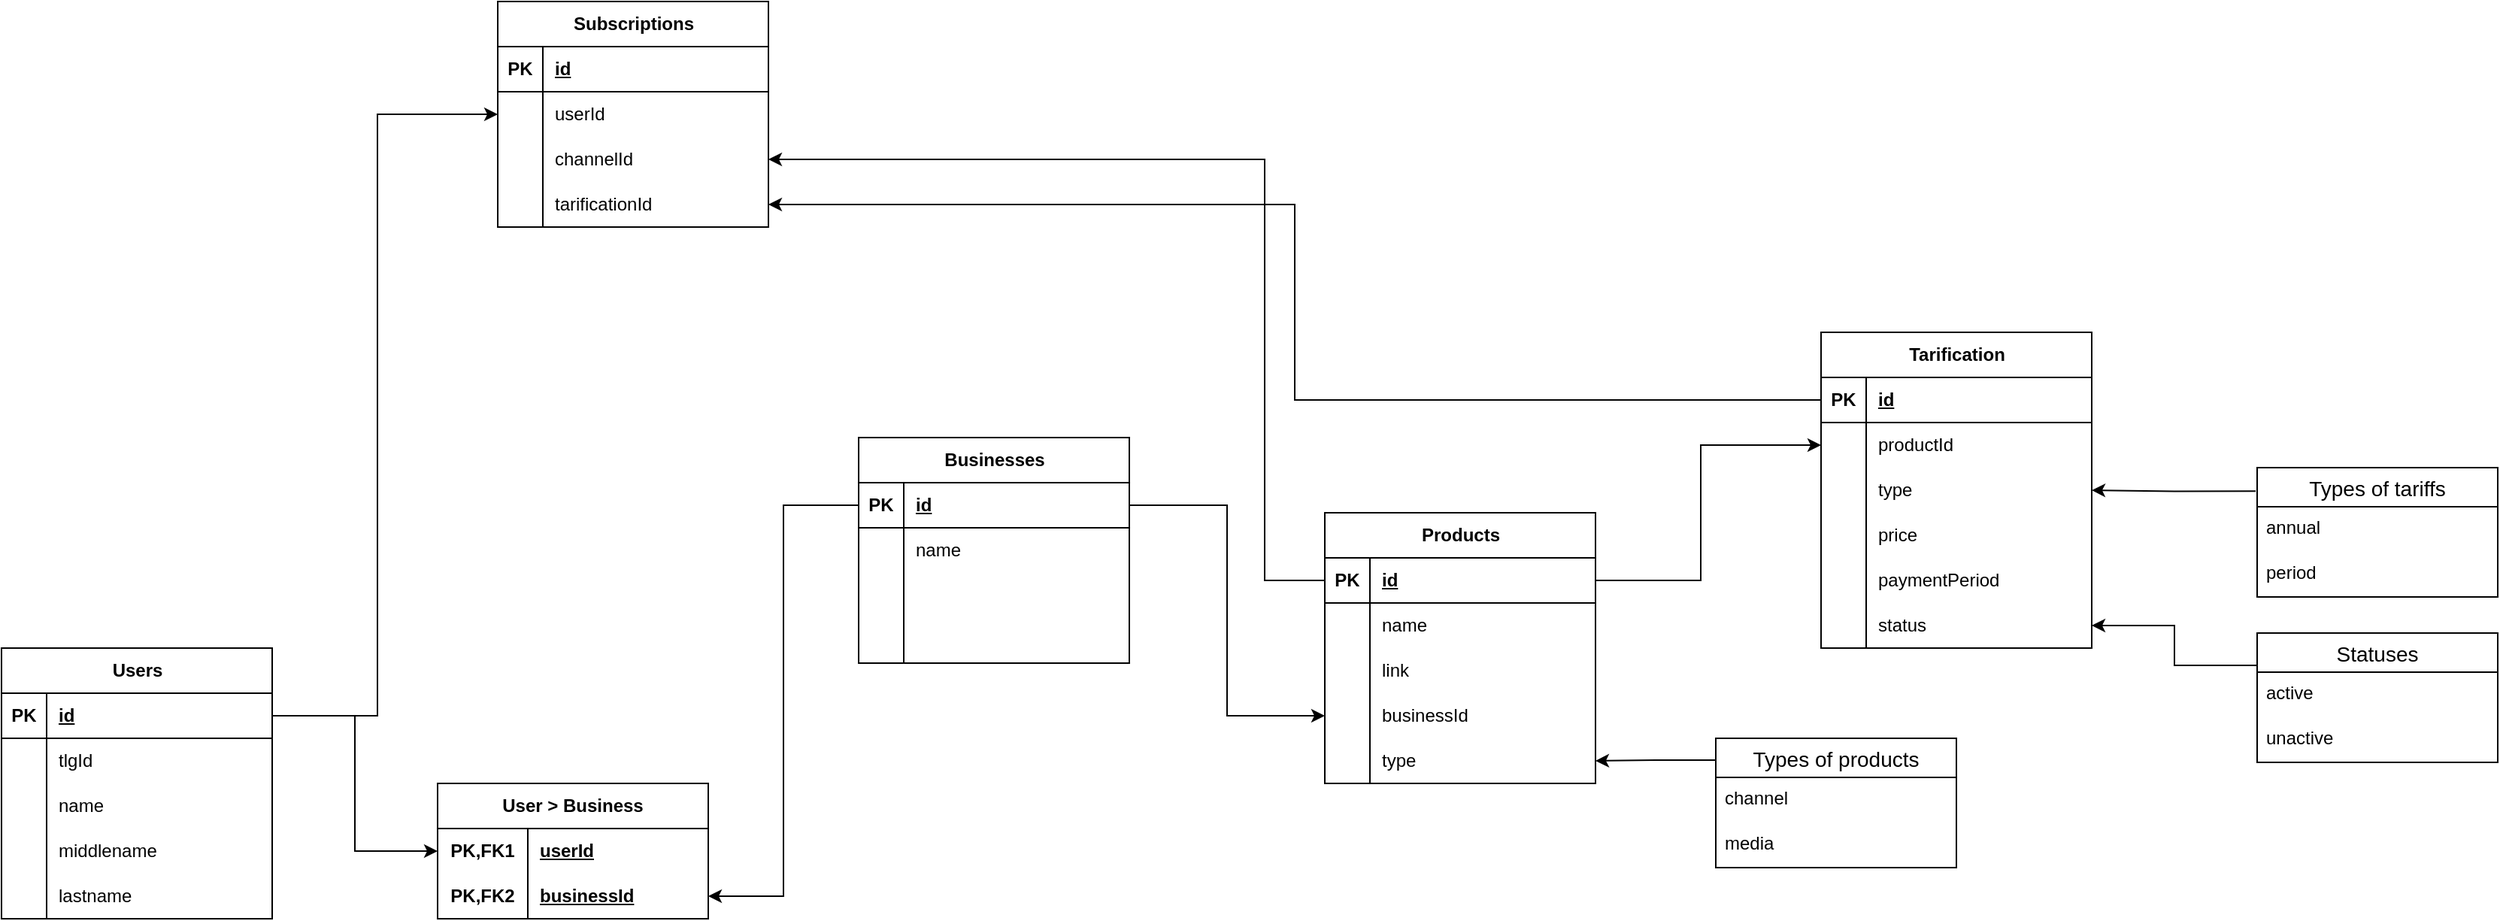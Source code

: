 <mxfile version="24.7.17" pages="2">
  <diagram name="DB" id="jNRL81tLAib55s2J6vDr">
    <mxGraphModel dx="1011" dy="1811" grid="1" gridSize="10" guides="1" tooltips="1" connect="1" arrows="1" fold="1" page="1" pageScale="1" pageWidth="850" pageHeight="1100" math="0" shadow="0">
      <root>
        <mxCell id="0" />
        <mxCell id="1" parent="0" />
        <mxCell id="KSeYa8H4GSs3VFU0SJdx-1" value="Users" style="shape=table;startSize=30;container=1;collapsible=1;childLayout=tableLayout;fixedRows=1;rowLines=0;fontStyle=1;align=center;resizeLast=1;html=1;" parent="1" vertex="1">
          <mxGeometry x="40" y="290" width="180" height="180" as="geometry" />
        </mxCell>
        <mxCell id="KSeYa8H4GSs3VFU0SJdx-2" value="" style="shape=tableRow;horizontal=0;startSize=0;swimlaneHead=0;swimlaneBody=0;fillColor=none;collapsible=0;dropTarget=0;points=[[0,0.5],[1,0.5]];portConstraint=eastwest;top=0;left=0;right=0;bottom=1;" parent="KSeYa8H4GSs3VFU0SJdx-1" vertex="1">
          <mxGeometry y="30" width="180" height="30" as="geometry" />
        </mxCell>
        <mxCell id="KSeYa8H4GSs3VFU0SJdx-3" value="PK" style="shape=partialRectangle;connectable=0;fillColor=none;top=0;left=0;bottom=0;right=0;fontStyle=1;overflow=hidden;whiteSpace=wrap;html=1;" parent="KSeYa8H4GSs3VFU0SJdx-2" vertex="1">
          <mxGeometry width="30" height="30" as="geometry">
            <mxRectangle width="30" height="30" as="alternateBounds" />
          </mxGeometry>
        </mxCell>
        <mxCell id="KSeYa8H4GSs3VFU0SJdx-4" value="id" style="shape=partialRectangle;connectable=0;fillColor=none;top=0;left=0;bottom=0;right=0;align=left;spacingLeft=6;fontStyle=5;overflow=hidden;whiteSpace=wrap;html=1;" parent="KSeYa8H4GSs3VFU0SJdx-2" vertex="1">
          <mxGeometry x="30" width="150" height="30" as="geometry">
            <mxRectangle width="150" height="30" as="alternateBounds" />
          </mxGeometry>
        </mxCell>
        <mxCell id="KSeYa8H4GSs3VFU0SJdx-14" value="" style="shape=tableRow;horizontal=0;startSize=0;swimlaneHead=0;swimlaneBody=0;fillColor=none;collapsible=0;dropTarget=0;points=[[0,0.5],[1,0.5]];portConstraint=eastwest;top=0;left=0;right=0;bottom=0;" parent="KSeYa8H4GSs3VFU0SJdx-1" vertex="1">
          <mxGeometry y="60" width="180" height="30" as="geometry" />
        </mxCell>
        <mxCell id="KSeYa8H4GSs3VFU0SJdx-15" value="" style="shape=partialRectangle;connectable=0;fillColor=none;top=0;left=0;bottom=0;right=0;editable=1;overflow=hidden;whiteSpace=wrap;html=1;" parent="KSeYa8H4GSs3VFU0SJdx-14" vertex="1">
          <mxGeometry width="30" height="30" as="geometry">
            <mxRectangle width="30" height="30" as="alternateBounds" />
          </mxGeometry>
        </mxCell>
        <mxCell id="KSeYa8H4GSs3VFU0SJdx-16" value="tlgId" style="shape=partialRectangle;connectable=0;fillColor=none;top=0;left=0;bottom=0;right=0;align=left;spacingLeft=6;overflow=hidden;whiteSpace=wrap;html=1;" parent="KSeYa8H4GSs3VFU0SJdx-14" vertex="1">
          <mxGeometry x="30" width="150" height="30" as="geometry">
            <mxRectangle width="150" height="30" as="alternateBounds" />
          </mxGeometry>
        </mxCell>
        <mxCell id="KSeYa8H4GSs3VFU0SJdx-5" value="" style="shape=tableRow;horizontal=0;startSize=0;swimlaneHead=0;swimlaneBody=0;fillColor=none;collapsible=0;dropTarget=0;points=[[0,0.5],[1,0.5]];portConstraint=eastwest;top=0;left=0;right=0;bottom=0;" parent="KSeYa8H4GSs3VFU0SJdx-1" vertex="1">
          <mxGeometry y="90" width="180" height="30" as="geometry" />
        </mxCell>
        <mxCell id="KSeYa8H4GSs3VFU0SJdx-6" value="" style="shape=partialRectangle;connectable=0;fillColor=none;top=0;left=0;bottom=0;right=0;editable=1;overflow=hidden;whiteSpace=wrap;html=1;" parent="KSeYa8H4GSs3VFU0SJdx-5" vertex="1">
          <mxGeometry width="30" height="30" as="geometry">
            <mxRectangle width="30" height="30" as="alternateBounds" />
          </mxGeometry>
        </mxCell>
        <mxCell id="KSeYa8H4GSs3VFU0SJdx-7" value="name" style="shape=partialRectangle;connectable=0;fillColor=none;top=0;left=0;bottom=0;right=0;align=left;spacingLeft=6;overflow=hidden;whiteSpace=wrap;html=1;" parent="KSeYa8H4GSs3VFU0SJdx-5" vertex="1">
          <mxGeometry x="30" width="150" height="30" as="geometry">
            <mxRectangle width="150" height="30" as="alternateBounds" />
          </mxGeometry>
        </mxCell>
        <mxCell id="KSeYa8H4GSs3VFU0SJdx-8" value="" style="shape=tableRow;horizontal=0;startSize=0;swimlaneHead=0;swimlaneBody=0;fillColor=none;collapsible=0;dropTarget=0;points=[[0,0.5],[1,0.5]];portConstraint=eastwest;top=0;left=0;right=0;bottom=0;" parent="KSeYa8H4GSs3VFU0SJdx-1" vertex="1">
          <mxGeometry y="120" width="180" height="30" as="geometry" />
        </mxCell>
        <mxCell id="KSeYa8H4GSs3VFU0SJdx-9" value="" style="shape=partialRectangle;connectable=0;fillColor=none;top=0;left=0;bottom=0;right=0;editable=1;overflow=hidden;whiteSpace=wrap;html=1;" parent="KSeYa8H4GSs3VFU0SJdx-8" vertex="1">
          <mxGeometry width="30" height="30" as="geometry">
            <mxRectangle width="30" height="30" as="alternateBounds" />
          </mxGeometry>
        </mxCell>
        <mxCell id="KSeYa8H4GSs3VFU0SJdx-10" value="middlename" style="shape=partialRectangle;connectable=0;fillColor=none;top=0;left=0;bottom=0;right=0;align=left;spacingLeft=6;overflow=hidden;whiteSpace=wrap;html=1;" parent="KSeYa8H4GSs3VFU0SJdx-8" vertex="1">
          <mxGeometry x="30" width="150" height="30" as="geometry">
            <mxRectangle width="150" height="30" as="alternateBounds" />
          </mxGeometry>
        </mxCell>
        <mxCell id="KSeYa8H4GSs3VFU0SJdx-11" value="" style="shape=tableRow;horizontal=0;startSize=0;swimlaneHead=0;swimlaneBody=0;fillColor=none;collapsible=0;dropTarget=0;points=[[0,0.5],[1,0.5]];portConstraint=eastwest;top=0;left=0;right=0;bottom=0;" parent="KSeYa8H4GSs3VFU0SJdx-1" vertex="1">
          <mxGeometry y="150" width="180" height="30" as="geometry" />
        </mxCell>
        <mxCell id="KSeYa8H4GSs3VFU0SJdx-12" value="" style="shape=partialRectangle;connectable=0;fillColor=none;top=0;left=0;bottom=0;right=0;editable=1;overflow=hidden;whiteSpace=wrap;html=1;" parent="KSeYa8H4GSs3VFU0SJdx-11" vertex="1">
          <mxGeometry width="30" height="30" as="geometry">
            <mxRectangle width="30" height="30" as="alternateBounds" />
          </mxGeometry>
        </mxCell>
        <mxCell id="KSeYa8H4GSs3VFU0SJdx-13" value="lastname" style="shape=partialRectangle;connectable=0;fillColor=none;top=0;left=0;bottom=0;right=0;align=left;spacingLeft=6;overflow=hidden;whiteSpace=wrap;html=1;" parent="KSeYa8H4GSs3VFU0SJdx-11" vertex="1">
          <mxGeometry x="30" width="150" height="30" as="geometry">
            <mxRectangle width="150" height="30" as="alternateBounds" />
          </mxGeometry>
        </mxCell>
        <mxCell id="KSeYa8H4GSs3VFU0SJdx-17" value="Businesses" style="shape=table;startSize=30;container=1;collapsible=1;childLayout=tableLayout;fixedRows=1;rowLines=0;fontStyle=1;align=center;resizeLast=1;html=1;" parent="1" vertex="1">
          <mxGeometry x="610" y="150" width="180" height="150" as="geometry" />
        </mxCell>
        <mxCell id="KSeYa8H4GSs3VFU0SJdx-18" value="" style="shape=tableRow;horizontal=0;startSize=0;swimlaneHead=0;swimlaneBody=0;fillColor=none;collapsible=0;dropTarget=0;points=[[0,0.5],[1,0.5]];portConstraint=eastwest;top=0;left=0;right=0;bottom=1;" parent="KSeYa8H4GSs3VFU0SJdx-17" vertex="1">
          <mxGeometry y="30" width="180" height="30" as="geometry" />
        </mxCell>
        <mxCell id="KSeYa8H4GSs3VFU0SJdx-19" value="PK" style="shape=partialRectangle;connectable=0;fillColor=none;top=0;left=0;bottom=0;right=0;fontStyle=1;overflow=hidden;whiteSpace=wrap;html=1;" parent="KSeYa8H4GSs3VFU0SJdx-18" vertex="1">
          <mxGeometry width="30" height="30" as="geometry">
            <mxRectangle width="30" height="30" as="alternateBounds" />
          </mxGeometry>
        </mxCell>
        <mxCell id="KSeYa8H4GSs3VFU0SJdx-20" value="id" style="shape=partialRectangle;connectable=0;fillColor=none;top=0;left=0;bottom=0;right=0;align=left;spacingLeft=6;fontStyle=5;overflow=hidden;whiteSpace=wrap;html=1;" parent="KSeYa8H4GSs3VFU0SJdx-18" vertex="1">
          <mxGeometry x="30" width="150" height="30" as="geometry">
            <mxRectangle width="150" height="30" as="alternateBounds" />
          </mxGeometry>
        </mxCell>
        <mxCell id="KSeYa8H4GSs3VFU0SJdx-21" value="" style="shape=tableRow;horizontal=0;startSize=0;swimlaneHead=0;swimlaneBody=0;fillColor=none;collapsible=0;dropTarget=0;points=[[0,0.5],[1,0.5]];portConstraint=eastwest;top=0;left=0;right=0;bottom=0;" parent="KSeYa8H4GSs3VFU0SJdx-17" vertex="1">
          <mxGeometry y="60" width="180" height="30" as="geometry" />
        </mxCell>
        <mxCell id="KSeYa8H4GSs3VFU0SJdx-22" value="" style="shape=partialRectangle;connectable=0;fillColor=none;top=0;left=0;bottom=0;right=0;editable=1;overflow=hidden;whiteSpace=wrap;html=1;" parent="KSeYa8H4GSs3VFU0SJdx-21" vertex="1">
          <mxGeometry width="30" height="30" as="geometry">
            <mxRectangle width="30" height="30" as="alternateBounds" />
          </mxGeometry>
        </mxCell>
        <mxCell id="KSeYa8H4GSs3VFU0SJdx-23" value="name" style="shape=partialRectangle;connectable=0;fillColor=none;top=0;left=0;bottom=0;right=0;align=left;spacingLeft=6;overflow=hidden;whiteSpace=wrap;html=1;" parent="KSeYa8H4GSs3VFU0SJdx-21" vertex="1">
          <mxGeometry x="30" width="150" height="30" as="geometry">
            <mxRectangle width="150" height="30" as="alternateBounds" />
          </mxGeometry>
        </mxCell>
        <mxCell id="KSeYa8H4GSs3VFU0SJdx-24" value="" style="shape=tableRow;horizontal=0;startSize=0;swimlaneHead=0;swimlaneBody=0;fillColor=none;collapsible=0;dropTarget=0;points=[[0,0.5],[1,0.5]];portConstraint=eastwest;top=0;left=0;right=0;bottom=0;" parent="KSeYa8H4GSs3VFU0SJdx-17" vertex="1">
          <mxGeometry y="90" width="180" height="30" as="geometry" />
        </mxCell>
        <mxCell id="KSeYa8H4GSs3VFU0SJdx-25" value="" style="shape=partialRectangle;connectable=0;fillColor=none;top=0;left=0;bottom=0;right=0;editable=1;overflow=hidden;whiteSpace=wrap;html=1;" parent="KSeYa8H4GSs3VFU0SJdx-24" vertex="1">
          <mxGeometry width="30" height="30" as="geometry">
            <mxRectangle width="30" height="30" as="alternateBounds" />
          </mxGeometry>
        </mxCell>
        <mxCell id="KSeYa8H4GSs3VFU0SJdx-26" value="" style="shape=partialRectangle;connectable=0;fillColor=none;top=0;left=0;bottom=0;right=0;align=left;spacingLeft=6;overflow=hidden;whiteSpace=wrap;html=1;" parent="KSeYa8H4GSs3VFU0SJdx-24" vertex="1">
          <mxGeometry x="30" width="150" height="30" as="geometry">
            <mxRectangle width="150" height="30" as="alternateBounds" />
          </mxGeometry>
        </mxCell>
        <mxCell id="KSeYa8H4GSs3VFU0SJdx-27" value="" style="shape=tableRow;horizontal=0;startSize=0;swimlaneHead=0;swimlaneBody=0;fillColor=none;collapsible=0;dropTarget=0;points=[[0,0.5],[1,0.5]];portConstraint=eastwest;top=0;left=0;right=0;bottom=0;" parent="KSeYa8H4GSs3VFU0SJdx-17" vertex="1">
          <mxGeometry y="120" width="180" height="30" as="geometry" />
        </mxCell>
        <mxCell id="KSeYa8H4GSs3VFU0SJdx-28" value="" style="shape=partialRectangle;connectable=0;fillColor=none;top=0;left=0;bottom=0;right=0;editable=1;overflow=hidden;whiteSpace=wrap;html=1;" parent="KSeYa8H4GSs3VFU0SJdx-27" vertex="1">
          <mxGeometry width="30" height="30" as="geometry">
            <mxRectangle width="30" height="30" as="alternateBounds" />
          </mxGeometry>
        </mxCell>
        <mxCell id="KSeYa8H4GSs3VFU0SJdx-29" value="" style="shape=partialRectangle;connectable=0;fillColor=none;top=0;left=0;bottom=0;right=0;align=left;spacingLeft=6;overflow=hidden;whiteSpace=wrap;html=1;" parent="KSeYa8H4GSs3VFU0SJdx-27" vertex="1">
          <mxGeometry x="30" width="150" height="30" as="geometry">
            <mxRectangle width="150" height="30" as="alternateBounds" />
          </mxGeometry>
        </mxCell>
        <mxCell id="KSeYa8H4GSs3VFU0SJdx-30" value="Products" style="shape=table;startSize=30;container=1;collapsible=1;childLayout=tableLayout;fixedRows=1;rowLines=0;fontStyle=1;align=center;resizeLast=1;html=1;" parent="1" vertex="1">
          <mxGeometry x="920" y="200" width="180" height="180" as="geometry" />
        </mxCell>
        <mxCell id="KSeYa8H4GSs3VFU0SJdx-31" value="" style="shape=tableRow;horizontal=0;startSize=0;swimlaneHead=0;swimlaneBody=0;fillColor=none;collapsible=0;dropTarget=0;points=[[0,0.5],[1,0.5]];portConstraint=eastwest;top=0;left=0;right=0;bottom=1;" parent="KSeYa8H4GSs3VFU0SJdx-30" vertex="1">
          <mxGeometry y="30" width="180" height="30" as="geometry" />
        </mxCell>
        <mxCell id="KSeYa8H4GSs3VFU0SJdx-32" value="PK" style="shape=partialRectangle;connectable=0;fillColor=none;top=0;left=0;bottom=0;right=0;fontStyle=1;overflow=hidden;whiteSpace=wrap;html=1;" parent="KSeYa8H4GSs3VFU0SJdx-31" vertex="1">
          <mxGeometry width="30" height="30" as="geometry">
            <mxRectangle width="30" height="30" as="alternateBounds" />
          </mxGeometry>
        </mxCell>
        <mxCell id="KSeYa8H4GSs3VFU0SJdx-33" value="id" style="shape=partialRectangle;connectable=0;fillColor=none;top=0;left=0;bottom=0;right=0;align=left;spacingLeft=6;fontStyle=5;overflow=hidden;whiteSpace=wrap;html=1;" parent="KSeYa8H4GSs3VFU0SJdx-31" vertex="1">
          <mxGeometry x="30" width="150" height="30" as="geometry">
            <mxRectangle width="150" height="30" as="alternateBounds" />
          </mxGeometry>
        </mxCell>
        <mxCell id="KSeYa8H4GSs3VFU0SJdx-34" value="" style="shape=tableRow;horizontal=0;startSize=0;swimlaneHead=0;swimlaneBody=0;fillColor=none;collapsible=0;dropTarget=0;points=[[0,0.5],[1,0.5]];portConstraint=eastwest;top=0;left=0;right=0;bottom=0;" parent="KSeYa8H4GSs3VFU0SJdx-30" vertex="1">
          <mxGeometry y="60" width="180" height="30" as="geometry" />
        </mxCell>
        <mxCell id="KSeYa8H4GSs3VFU0SJdx-35" value="" style="shape=partialRectangle;connectable=0;fillColor=none;top=0;left=0;bottom=0;right=0;editable=1;overflow=hidden;whiteSpace=wrap;html=1;" parent="KSeYa8H4GSs3VFU0SJdx-34" vertex="1">
          <mxGeometry width="30" height="30" as="geometry">
            <mxRectangle width="30" height="30" as="alternateBounds" />
          </mxGeometry>
        </mxCell>
        <mxCell id="KSeYa8H4GSs3VFU0SJdx-36" value="name" style="shape=partialRectangle;connectable=0;fillColor=none;top=0;left=0;bottom=0;right=0;align=left;spacingLeft=6;overflow=hidden;whiteSpace=wrap;html=1;" parent="KSeYa8H4GSs3VFU0SJdx-34" vertex="1">
          <mxGeometry x="30" width="150" height="30" as="geometry">
            <mxRectangle width="150" height="30" as="alternateBounds" />
          </mxGeometry>
        </mxCell>
        <mxCell id="KSeYa8H4GSs3VFU0SJdx-37" value="" style="shape=tableRow;horizontal=0;startSize=0;swimlaneHead=0;swimlaneBody=0;fillColor=none;collapsible=0;dropTarget=0;points=[[0,0.5],[1,0.5]];portConstraint=eastwest;top=0;left=0;right=0;bottom=0;" parent="KSeYa8H4GSs3VFU0SJdx-30" vertex="1">
          <mxGeometry y="90" width="180" height="30" as="geometry" />
        </mxCell>
        <mxCell id="KSeYa8H4GSs3VFU0SJdx-38" value="" style="shape=partialRectangle;connectable=0;fillColor=none;top=0;left=0;bottom=0;right=0;editable=1;overflow=hidden;whiteSpace=wrap;html=1;" parent="KSeYa8H4GSs3VFU0SJdx-37" vertex="1">
          <mxGeometry width="30" height="30" as="geometry">
            <mxRectangle width="30" height="30" as="alternateBounds" />
          </mxGeometry>
        </mxCell>
        <mxCell id="KSeYa8H4GSs3VFU0SJdx-39" value="link" style="shape=partialRectangle;connectable=0;fillColor=none;top=0;left=0;bottom=0;right=0;align=left;spacingLeft=6;overflow=hidden;whiteSpace=wrap;html=1;" parent="KSeYa8H4GSs3VFU0SJdx-37" vertex="1">
          <mxGeometry x="30" width="150" height="30" as="geometry">
            <mxRectangle width="150" height="30" as="alternateBounds" />
          </mxGeometry>
        </mxCell>
        <mxCell id="KSeYa8H4GSs3VFU0SJdx-40" value="" style="shape=tableRow;horizontal=0;startSize=0;swimlaneHead=0;swimlaneBody=0;fillColor=none;collapsible=0;dropTarget=0;points=[[0,0.5],[1,0.5]];portConstraint=eastwest;top=0;left=0;right=0;bottom=0;" parent="KSeYa8H4GSs3VFU0SJdx-30" vertex="1">
          <mxGeometry y="120" width="180" height="30" as="geometry" />
        </mxCell>
        <mxCell id="KSeYa8H4GSs3VFU0SJdx-41" value="" style="shape=partialRectangle;connectable=0;fillColor=none;top=0;left=0;bottom=0;right=0;editable=1;overflow=hidden;whiteSpace=wrap;html=1;" parent="KSeYa8H4GSs3VFU0SJdx-40" vertex="1">
          <mxGeometry width="30" height="30" as="geometry">
            <mxRectangle width="30" height="30" as="alternateBounds" />
          </mxGeometry>
        </mxCell>
        <mxCell id="KSeYa8H4GSs3VFU0SJdx-42" value="businessId" style="shape=partialRectangle;connectable=0;fillColor=none;top=0;left=0;bottom=0;right=0;align=left;spacingLeft=6;overflow=hidden;whiteSpace=wrap;html=1;" parent="KSeYa8H4GSs3VFU0SJdx-40" vertex="1">
          <mxGeometry x="30" width="150" height="30" as="geometry">
            <mxRectangle width="150" height="30" as="alternateBounds" />
          </mxGeometry>
        </mxCell>
        <mxCell id="RR--VS1sZvjORR1Mneo8-1" value="" style="shape=tableRow;horizontal=0;startSize=0;swimlaneHead=0;swimlaneBody=0;fillColor=none;collapsible=0;dropTarget=0;points=[[0,0.5],[1,0.5]];portConstraint=eastwest;top=0;left=0;right=0;bottom=0;" vertex="1" parent="KSeYa8H4GSs3VFU0SJdx-30">
          <mxGeometry y="150" width="180" height="30" as="geometry" />
        </mxCell>
        <mxCell id="RR--VS1sZvjORR1Mneo8-2" value="" style="shape=partialRectangle;connectable=0;fillColor=none;top=0;left=0;bottom=0;right=0;editable=1;overflow=hidden;whiteSpace=wrap;html=1;" vertex="1" parent="RR--VS1sZvjORR1Mneo8-1">
          <mxGeometry width="30" height="30" as="geometry">
            <mxRectangle width="30" height="30" as="alternateBounds" />
          </mxGeometry>
        </mxCell>
        <mxCell id="RR--VS1sZvjORR1Mneo8-3" value="type" style="shape=partialRectangle;connectable=0;fillColor=none;top=0;left=0;bottom=0;right=0;align=left;spacingLeft=6;overflow=hidden;whiteSpace=wrap;html=1;" vertex="1" parent="RR--VS1sZvjORR1Mneo8-1">
          <mxGeometry x="30" width="150" height="30" as="geometry">
            <mxRectangle width="150" height="30" as="alternateBounds" />
          </mxGeometry>
        </mxCell>
        <mxCell id="KSeYa8H4GSs3VFU0SJdx-59" value="User &amp;gt; Business" style="shape=table;startSize=30;container=1;collapsible=1;childLayout=tableLayout;fixedRows=1;rowLines=0;fontStyle=1;align=center;resizeLast=1;html=1;whiteSpace=wrap;" parent="1" vertex="1">
          <mxGeometry x="330" y="380" width="180" height="90" as="geometry" />
        </mxCell>
        <mxCell id="KSeYa8H4GSs3VFU0SJdx-60" value="" style="shape=tableRow;horizontal=0;startSize=0;swimlaneHead=0;swimlaneBody=0;fillColor=none;collapsible=0;dropTarget=0;points=[[0,0.5],[1,0.5]];portConstraint=eastwest;top=0;left=0;right=0;bottom=0;html=1;" parent="KSeYa8H4GSs3VFU0SJdx-59" vertex="1">
          <mxGeometry y="30" width="180" height="30" as="geometry" />
        </mxCell>
        <mxCell id="KSeYa8H4GSs3VFU0SJdx-61" value="PK,FK1" style="shape=partialRectangle;connectable=0;fillColor=none;top=0;left=0;bottom=0;right=0;fontStyle=1;overflow=hidden;html=1;whiteSpace=wrap;" parent="KSeYa8H4GSs3VFU0SJdx-60" vertex="1">
          <mxGeometry width="60" height="30" as="geometry">
            <mxRectangle width="60" height="30" as="alternateBounds" />
          </mxGeometry>
        </mxCell>
        <mxCell id="KSeYa8H4GSs3VFU0SJdx-62" value="userId" style="shape=partialRectangle;connectable=0;fillColor=none;top=0;left=0;bottom=0;right=0;align=left;spacingLeft=6;fontStyle=5;overflow=hidden;html=1;whiteSpace=wrap;" parent="KSeYa8H4GSs3VFU0SJdx-60" vertex="1">
          <mxGeometry x="60" width="120" height="30" as="geometry">
            <mxRectangle width="120" height="30" as="alternateBounds" />
          </mxGeometry>
        </mxCell>
        <mxCell id="KSeYa8H4GSs3VFU0SJdx-63" value="" style="shape=tableRow;horizontal=0;startSize=0;swimlaneHead=0;swimlaneBody=0;fillColor=none;collapsible=0;dropTarget=0;points=[[0,0.5],[1,0.5]];portConstraint=eastwest;top=0;left=0;right=0;bottom=1;html=1;" parent="KSeYa8H4GSs3VFU0SJdx-59" vertex="1">
          <mxGeometry y="60" width="180" height="30" as="geometry" />
        </mxCell>
        <mxCell id="KSeYa8H4GSs3VFU0SJdx-64" value="PK,FK2" style="shape=partialRectangle;connectable=0;fillColor=none;top=0;left=0;bottom=0;right=0;fontStyle=1;overflow=hidden;html=1;whiteSpace=wrap;" parent="KSeYa8H4GSs3VFU0SJdx-63" vertex="1">
          <mxGeometry width="60" height="30" as="geometry">
            <mxRectangle width="60" height="30" as="alternateBounds" />
          </mxGeometry>
        </mxCell>
        <mxCell id="KSeYa8H4GSs3VFU0SJdx-65" value="businessId" style="shape=partialRectangle;connectable=0;fillColor=none;top=0;left=0;bottom=0;right=0;align=left;spacingLeft=6;fontStyle=5;overflow=hidden;html=1;whiteSpace=wrap;" parent="KSeYa8H4GSs3VFU0SJdx-63" vertex="1">
          <mxGeometry x="60" width="120" height="30" as="geometry">
            <mxRectangle width="120" height="30" as="alternateBounds" />
          </mxGeometry>
        </mxCell>
        <mxCell id="KSeYa8H4GSs3VFU0SJdx-72" style="edgeStyle=orthogonalEdgeStyle;rounded=0;orthogonalLoop=1;jettySize=auto;html=1;entryX=0;entryY=0.5;entryDx=0;entryDy=0;" parent="1" source="KSeYa8H4GSs3VFU0SJdx-2" target="KSeYa8H4GSs3VFU0SJdx-60" edge="1">
          <mxGeometry relative="1" as="geometry" />
        </mxCell>
        <mxCell id="KSeYa8H4GSs3VFU0SJdx-73" style="edgeStyle=orthogonalEdgeStyle;rounded=0;orthogonalLoop=1;jettySize=auto;html=1;entryX=1;entryY=0.5;entryDx=0;entryDy=0;" parent="1" source="KSeYa8H4GSs3VFU0SJdx-18" target="KSeYa8H4GSs3VFU0SJdx-63" edge="1">
          <mxGeometry relative="1" as="geometry" />
        </mxCell>
        <mxCell id="KSeYa8H4GSs3VFU0SJdx-74" style="edgeStyle=orthogonalEdgeStyle;rounded=0;orthogonalLoop=1;jettySize=auto;html=1;entryX=0;entryY=0.5;entryDx=0;entryDy=0;" parent="1" source="KSeYa8H4GSs3VFU0SJdx-18" target="KSeYa8H4GSs3VFU0SJdx-40" edge="1">
          <mxGeometry relative="1" as="geometry" />
        </mxCell>
        <mxCell id="KSeYa8H4GSs3VFU0SJdx-75" value="Subscriptions" style="shape=table;startSize=30;container=1;collapsible=1;childLayout=tableLayout;fixedRows=1;rowLines=0;fontStyle=1;align=center;resizeLast=1;html=1;" parent="1" vertex="1">
          <mxGeometry x="370" y="-140" width="180" height="150" as="geometry" />
        </mxCell>
        <mxCell id="KSeYa8H4GSs3VFU0SJdx-76" value="" style="shape=tableRow;horizontal=0;startSize=0;swimlaneHead=0;swimlaneBody=0;fillColor=none;collapsible=0;dropTarget=0;points=[[0,0.5],[1,0.5]];portConstraint=eastwest;top=0;left=0;right=0;bottom=1;" parent="KSeYa8H4GSs3VFU0SJdx-75" vertex="1">
          <mxGeometry y="30" width="180" height="30" as="geometry" />
        </mxCell>
        <mxCell id="KSeYa8H4GSs3VFU0SJdx-77" value="PK" style="shape=partialRectangle;connectable=0;fillColor=none;top=0;left=0;bottom=0;right=0;fontStyle=1;overflow=hidden;whiteSpace=wrap;html=1;" parent="KSeYa8H4GSs3VFU0SJdx-76" vertex="1">
          <mxGeometry width="30" height="30" as="geometry">
            <mxRectangle width="30" height="30" as="alternateBounds" />
          </mxGeometry>
        </mxCell>
        <mxCell id="KSeYa8H4GSs3VFU0SJdx-78" value="id" style="shape=partialRectangle;connectable=0;fillColor=none;top=0;left=0;bottom=0;right=0;align=left;spacingLeft=6;fontStyle=5;overflow=hidden;whiteSpace=wrap;html=1;" parent="KSeYa8H4GSs3VFU0SJdx-76" vertex="1">
          <mxGeometry x="30" width="150" height="30" as="geometry">
            <mxRectangle width="150" height="30" as="alternateBounds" />
          </mxGeometry>
        </mxCell>
        <mxCell id="KSeYa8H4GSs3VFU0SJdx-79" value="" style="shape=tableRow;horizontal=0;startSize=0;swimlaneHead=0;swimlaneBody=0;fillColor=none;collapsible=0;dropTarget=0;points=[[0,0.5],[1,0.5]];portConstraint=eastwest;top=0;left=0;right=0;bottom=0;" parent="KSeYa8H4GSs3VFU0SJdx-75" vertex="1">
          <mxGeometry y="60" width="180" height="30" as="geometry" />
        </mxCell>
        <mxCell id="KSeYa8H4GSs3VFU0SJdx-80" value="" style="shape=partialRectangle;connectable=0;fillColor=none;top=0;left=0;bottom=0;right=0;editable=1;overflow=hidden;whiteSpace=wrap;html=1;" parent="KSeYa8H4GSs3VFU0SJdx-79" vertex="1">
          <mxGeometry width="30" height="30" as="geometry">
            <mxRectangle width="30" height="30" as="alternateBounds" />
          </mxGeometry>
        </mxCell>
        <mxCell id="KSeYa8H4GSs3VFU0SJdx-81" value="userId" style="shape=partialRectangle;connectable=0;fillColor=none;top=0;left=0;bottom=0;right=0;align=left;spacingLeft=6;overflow=hidden;whiteSpace=wrap;html=1;" parent="KSeYa8H4GSs3VFU0SJdx-79" vertex="1">
          <mxGeometry x="30" width="150" height="30" as="geometry">
            <mxRectangle width="150" height="30" as="alternateBounds" />
          </mxGeometry>
        </mxCell>
        <mxCell id="KSeYa8H4GSs3VFU0SJdx-82" value="" style="shape=tableRow;horizontal=0;startSize=0;swimlaneHead=0;swimlaneBody=0;fillColor=none;collapsible=0;dropTarget=0;points=[[0,0.5],[1,0.5]];portConstraint=eastwest;top=0;left=0;right=0;bottom=0;" parent="KSeYa8H4GSs3VFU0SJdx-75" vertex="1">
          <mxGeometry y="90" width="180" height="30" as="geometry" />
        </mxCell>
        <mxCell id="KSeYa8H4GSs3VFU0SJdx-83" value="" style="shape=partialRectangle;connectable=0;fillColor=none;top=0;left=0;bottom=0;right=0;editable=1;overflow=hidden;whiteSpace=wrap;html=1;" parent="KSeYa8H4GSs3VFU0SJdx-82" vertex="1">
          <mxGeometry width="30" height="30" as="geometry">
            <mxRectangle width="30" height="30" as="alternateBounds" />
          </mxGeometry>
        </mxCell>
        <mxCell id="KSeYa8H4GSs3VFU0SJdx-84" value="channelId" style="shape=partialRectangle;connectable=0;fillColor=none;top=0;left=0;bottom=0;right=0;align=left;spacingLeft=6;overflow=hidden;whiteSpace=wrap;html=1;" parent="KSeYa8H4GSs3VFU0SJdx-82" vertex="1">
          <mxGeometry x="30" width="150" height="30" as="geometry">
            <mxRectangle width="150" height="30" as="alternateBounds" />
          </mxGeometry>
        </mxCell>
        <mxCell id="KSeYa8H4GSs3VFU0SJdx-108" value="" style="shape=tableRow;horizontal=0;startSize=0;swimlaneHead=0;swimlaneBody=0;fillColor=none;collapsible=0;dropTarget=0;points=[[0,0.5],[1,0.5]];portConstraint=eastwest;top=0;left=0;right=0;bottom=0;" parent="KSeYa8H4GSs3VFU0SJdx-75" vertex="1">
          <mxGeometry y="120" width="180" height="30" as="geometry" />
        </mxCell>
        <mxCell id="KSeYa8H4GSs3VFU0SJdx-109" value="" style="shape=partialRectangle;connectable=0;fillColor=none;top=0;left=0;bottom=0;right=0;editable=1;overflow=hidden;whiteSpace=wrap;html=1;" parent="KSeYa8H4GSs3VFU0SJdx-108" vertex="1">
          <mxGeometry width="30" height="30" as="geometry">
            <mxRectangle width="30" height="30" as="alternateBounds" />
          </mxGeometry>
        </mxCell>
        <mxCell id="KSeYa8H4GSs3VFU0SJdx-110" value="tarificationId" style="shape=partialRectangle;connectable=0;fillColor=none;top=0;left=0;bottom=0;right=0;align=left;spacingLeft=6;overflow=hidden;whiteSpace=wrap;html=1;" parent="KSeYa8H4GSs3VFU0SJdx-108" vertex="1">
          <mxGeometry x="30" width="150" height="30" as="geometry">
            <mxRectangle width="150" height="30" as="alternateBounds" />
          </mxGeometry>
        </mxCell>
        <mxCell id="KSeYa8H4GSs3VFU0SJdx-88" style="edgeStyle=orthogonalEdgeStyle;rounded=0;orthogonalLoop=1;jettySize=auto;html=1;entryX=0;entryY=0.5;entryDx=0;entryDy=0;" parent="1" source="KSeYa8H4GSs3VFU0SJdx-2" target="KSeYa8H4GSs3VFU0SJdx-79" edge="1">
          <mxGeometry relative="1" as="geometry">
            <Array as="points">
              <mxPoint x="290" y="335" />
              <mxPoint x="290" y="-65" />
            </Array>
          </mxGeometry>
        </mxCell>
        <mxCell id="KSeYa8H4GSs3VFU0SJdx-89" style="edgeStyle=orthogonalEdgeStyle;rounded=0;orthogonalLoop=1;jettySize=auto;html=1;entryX=1;entryY=0.5;entryDx=0;entryDy=0;" parent="1" source="KSeYa8H4GSs3VFU0SJdx-31" target="KSeYa8H4GSs3VFU0SJdx-82" edge="1">
          <mxGeometry relative="1" as="geometry">
            <Array as="points">
              <mxPoint x="880" y="245" />
              <mxPoint x="880" y="-35" />
            </Array>
          </mxGeometry>
        </mxCell>
        <mxCell id="KSeYa8H4GSs3VFU0SJdx-90" value="Tarification" style="shape=table;startSize=30;container=1;collapsible=1;childLayout=tableLayout;fixedRows=1;rowLines=0;fontStyle=1;align=center;resizeLast=1;html=1;" parent="1" vertex="1">
          <mxGeometry x="1250" y="80" width="180" height="210" as="geometry" />
        </mxCell>
        <mxCell id="KSeYa8H4GSs3VFU0SJdx-91" value="" style="shape=tableRow;horizontal=0;startSize=0;swimlaneHead=0;swimlaneBody=0;fillColor=none;collapsible=0;dropTarget=0;points=[[0,0.5],[1,0.5]];portConstraint=eastwest;top=0;left=0;right=0;bottom=1;" parent="KSeYa8H4GSs3VFU0SJdx-90" vertex="1">
          <mxGeometry y="30" width="180" height="30" as="geometry" />
        </mxCell>
        <mxCell id="KSeYa8H4GSs3VFU0SJdx-92" value="PK" style="shape=partialRectangle;connectable=0;fillColor=none;top=0;left=0;bottom=0;right=0;fontStyle=1;overflow=hidden;whiteSpace=wrap;html=1;" parent="KSeYa8H4GSs3VFU0SJdx-91" vertex="1">
          <mxGeometry width="30" height="30" as="geometry">
            <mxRectangle width="30" height="30" as="alternateBounds" />
          </mxGeometry>
        </mxCell>
        <mxCell id="KSeYa8H4GSs3VFU0SJdx-93" value="id" style="shape=partialRectangle;connectable=0;fillColor=none;top=0;left=0;bottom=0;right=0;align=left;spacingLeft=6;fontStyle=5;overflow=hidden;whiteSpace=wrap;html=1;" parent="KSeYa8H4GSs3VFU0SJdx-91" vertex="1">
          <mxGeometry x="30" width="150" height="30" as="geometry">
            <mxRectangle width="150" height="30" as="alternateBounds" />
          </mxGeometry>
        </mxCell>
        <mxCell id="KSeYa8H4GSs3VFU0SJdx-94" value="" style="shape=tableRow;horizontal=0;startSize=0;swimlaneHead=0;swimlaneBody=0;fillColor=none;collapsible=0;dropTarget=0;points=[[0,0.5],[1,0.5]];portConstraint=eastwest;top=0;left=0;right=0;bottom=0;" parent="KSeYa8H4GSs3VFU0SJdx-90" vertex="1">
          <mxGeometry y="60" width="180" height="30" as="geometry" />
        </mxCell>
        <mxCell id="KSeYa8H4GSs3VFU0SJdx-95" value="" style="shape=partialRectangle;connectable=0;fillColor=none;top=0;left=0;bottom=0;right=0;editable=1;overflow=hidden;whiteSpace=wrap;html=1;" parent="KSeYa8H4GSs3VFU0SJdx-94" vertex="1">
          <mxGeometry width="30" height="30" as="geometry">
            <mxRectangle width="30" height="30" as="alternateBounds" />
          </mxGeometry>
        </mxCell>
        <mxCell id="KSeYa8H4GSs3VFU0SJdx-96" value="productId" style="shape=partialRectangle;connectable=0;fillColor=none;top=0;left=0;bottom=0;right=0;align=left;spacingLeft=6;overflow=hidden;whiteSpace=wrap;html=1;" parent="KSeYa8H4GSs3VFU0SJdx-94" vertex="1">
          <mxGeometry x="30" width="150" height="30" as="geometry">
            <mxRectangle width="150" height="30" as="alternateBounds" />
          </mxGeometry>
        </mxCell>
        <mxCell id="KSeYa8H4GSs3VFU0SJdx-97" value="" style="shape=tableRow;horizontal=0;startSize=0;swimlaneHead=0;swimlaneBody=0;fillColor=none;collapsible=0;dropTarget=0;points=[[0,0.5],[1,0.5]];portConstraint=eastwest;top=0;left=0;right=0;bottom=0;" parent="KSeYa8H4GSs3VFU0SJdx-90" vertex="1">
          <mxGeometry y="90" width="180" height="30" as="geometry" />
        </mxCell>
        <mxCell id="KSeYa8H4GSs3VFU0SJdx-98" value="" style="shape=partialRectangle;connectable=0;fillColor=none;top=0;left=0;bottom=0;right=0;editable=1;overflow=hidden;whiteSpace=wrap;html=1;" parent="KSeYa8H4GSs3VFU0SJdx-97" vertex="1">
          <mxGeometry width="30" height="30" as="geometry">
            <mxRectangle width="30" height="30" as="alternateBounds" />
          </mxGeometry>
        </mxCell>
        <mxCell id="KSeYa8H4GSs3VFU0SJdx-99" value="type" style="shape=partialRectangle;connectable=0;fillColor=none;top=0;left=0;bottom=0;right=0;align=left;spacingLeft=6;overflow=hidden;whiteSpace=wrap;html=1;" parent="KSeYa8H4GSs3VFU0SJdx-97" vertex="1">
          <mxGeometry x="30" width="150" height="30" as="geometry">
            <mxRectangle width="150" height="30" as="alternateBounds" />
          </mxGeometry>
        </mxCell>
        <mxCell id="KSeYa8H4GSs3VFU0SJdx-100" value="" style="shape=tableRow;horizontal=0;startSize=0;swimlaneHead=0;swimlaneBody=0;fillColor=none;collapsible=0;dropTarget=0;points=[[0,0.5],[1,0.5]];portConstraint=eastwest;top=0;left=0;right=0;bottom=0;" parent="KSeYa8H4GSs3VFU0SJdx-90" vertex="1">
          <mxGeometry y="120" width="180" height="30" as="geometry" />
        </mxCell>
        <mxCell id="KSeYa8H4GSs3VFU0SJdx-101" value="" style="shape=partialRectangle;connectable=0;fillColor=none;top=0;left=0;bottom=0;right=0;editable=1;overflow=hidden;whiteSpace=wrap;html=1;" parent="KSeYa8H4GSs3VFU0SJdx-100" vertex="1">
          <mxGeometry width="30" height="30" as="geometry">
            <mxRectangle width="30" height="30" as="alternateBounds" />
          </mxGeometry>
        </mxCell>
        <mxCell id="KSeYa8H4GSs3VFU0SJdx-102" value="price" style="shape=partialRectangle;connectable=0;fillColor=none;top=0;left=0;bottom=0;right=0;align=left;spacingLeft=6;overflow=hidden;whiteSpace=wrap;html=1;" parent="KSeYa8H4GSs3VFU0SJdx-100" vertex="1">
          <mxGeometry x="30" width="150" height="30" as="geometry">
            <mxRectangle width="150" height="30" as="alternateBounds" />
          </mxGeometry>
        </mxCell>
        <mxCell id="RR--VS1sZvjORR1Mneo8-12" value="" style="shape=tableRow;horizontal=0;startSize=0;swimlaneHead=0;swimlaneBody=0;fillColor=none;collapsible=0;dropTarget=0;points=[[0,0.5],[1,0.5]];portConstraint=eastwest;top=0;left=0;right=0;bottom=0;" vertex="1" parent="KSeYa8H4GSs3VFU0SJdx-90">
          <mxGeometry y="150" width="180" height="30" as="geometry" />
        </mxCell>
        <mxCell id="RR--VS1sZvjORR1Mneo8-13" value="" style="shape=partialRectangle;connectable=0;fillColor=none;top=0;left=0;bottom=0;right=0;editable=1;overflow=hidden;whiteSpace=wrap;html=1;" vertex="1" parent="RR--VS1sZvjORR1Mneo8-12">
          <mxGeometry width="30" height="30" as="geometry">
            <mxRectangle width="30" height="30" as="alternateBounds" />
          </mxGeometry>
        </mxCell>
        <mxCell id="RR--VS1sZvjORR1Mneo8-14" value="paymentPeriod" style="shape=partialRectangle;connectable=0;fillColor=none;top=0;left=0;bottom=0;right=0;align=left;spacingLeft=6;overflow=hidden;whiteSpace=wrap;html=1;" vertex="1" parent="RR--VS1sZvjORR1Mneo8-12">
          <mxGeometry x="30" width="150" height="30" as="geometry">
            <mxRectangle width="150" height="30" as="alternateBounds" />
          </mxGeometry>
        </mxCell>
        <mxCell id="RR--VS1sZvjORR1Mneo8-16" value="" style="shape=tableRow;horizontal=0;startSize=0;swimlaneHead=0;swimlaneBody=0;fillColor=none;collapsible=0;dropTarget=0;points=[[0,0.5],[1,0.5]];portConstraint=eastwest;top=0;left=0;right=0;bottom=0;" vertex="1" parent="KSeYa8H4GSs3VFU0SJdx-90">
          <mxGeometry y="180" width="180" height="30" as="geometry" />
        </mxCell>
        <mxCell id="RR--VS1sZvjORR1Mneo8-17" value="" style="shape=partialRectangle;connectable=0;fillColor=none;top=0;left=0;bottom=0;right=0;editable=1;overflow=hidden;whiteSpace=wrap;html=1;" vertex="1" parent="RR--VS1sZvjORR1Mneo8-16">
          <mxGeometry width="30" height="30" as="geometry">
            <mxRectangle width="30" height="30" as="alternateBounds" />
          </mxGeometry>
        </mxCell>
        <mxCell id="RR--VS1sZvjORR1Mneo8-18" value="status" style="shape=partialRectangle;connectable=0;fillColor=none;top=0;left=0;bottom=0;right=0;align=left;spacingLeft=6;overflow=hidden;whiteSpace=wrap;html=1;" vertex="1" parent="RR--VS1sZvjORR1Mneo8-16">
          <mxGeometry x="30" width="150" height="30" as="geometry">
            <mxRectangle width="150" height="30" as="alternateBounds" />
          </mxGeometry>
        </mxCell>
        <mxCell id="KSeYa8H4GSs3VFU0SJdx-103" style="edgeStyle=orthogonalEdgeStyle;rounded=0;orthogonalLoop=1;jettySize=auto;html=1;entryX=0;entryY=0.5;entryDx=0;entryDy=0;" parent="1" source="KSeYa8H4GSs3VFU0SJdx-31" target="KSeYa8H4GSs3VFU0SJdx-94" edge="1">
          <mxGeometry relative="1" as="geometry">
            <Array as="points">
              <mxPoint x="1170" y="245" />
              <mxPoint x="1170" y="155" />
            </Array>
          </mxGeometry>
        </mxCell>
        <mxCell id="KSeYa8H4GSs3VFU0SJdx-146" style="edgeStyle=orthogonalEdgeStyle;rounded=0;orthogonalLoop=1;jettySize=auto;html=1;entryX=1;entryY=0.5;entryDx=0;entryDy=0;" parent="1" source="KSeYa8H4GSs3VFU0SJdx-91" target="KSeYa8H4GSs3VFU0SJdx-108" edge="1">
          <mxGeometry relative="1" as="geometry">
            <mxPoint x="1110" y="-105" as="targetPoint" />
          </mxGeometry>
        </mxCell>
        <mxCell id="RR--VS1sZvjORR1Mneo8-8" style="edgeStyle=orthogonalEdgeStyle;rounded=0;orthogonalLoop=1;jettySize=auto;html=1;exitX=0;exitY=0.169;exitDx=0;exitDy=0;exitPerimeter=0;" edge="1" parent="1" source="RR--VS1sZvjORR1Mneo8-4" target="RR--VS1sZvjORR1Mneo8-1">
          <mxGeometry relative="1" as="geometry" />
        </mxCell>
        <mxCell id="RR--VS1sZvjORR1Mneo8-4" value="Types of products" style="swimlane;fontStyle=0;childLayout=stackLayout;horizontal=1;startSize=26;horizontalStack=0;resizeParent=1;resizeParentMax=0;resizeLast=0;collapsible=1;marginBottom=0;align=center;fontSize=14;" vertex="1" parent="1">
          <mxGeometry x="1180" y="350" width="160" height="86" as="geometry" />
        </mxCell>
        <mxCell id="RR--VS1sZvjORR1Mneo8-5" value="channel" style="text;strokeColor=none;fillColor=none;spacingLeft=4;spacingRight=4;overflow=hidden;rotatable=0;points=[[0,0.5],[1,0.5]];portConstraint=eastwest;fontSize=12;whiteSpace=wrap;html=1;" vertex="1" parent="RR--VS1sZvjORR1Mneo8-4">
          <mxGeometry y="26" width="160" height="30" as="geometry" />
        </mxCell>
        <mxCell id="RR--VS1sZvjORR1Mneo8-6" value="media" style="text;strokeColor=none;fillColor=none;spacingLeft=4;spacingRight=4;overflow=hidden;rotatable=0;points=[[0,0.5],[1,0.5]];portConstraint=eastwest;fontSize=12;whiteSpace=wrap;html=1;" vertex="1" parent="RR--VS1sZvjORR1Mneo8-4">
          <mxGeometry y="56" width="160" height="30" as="geometry" />
        </mxCell>
        <mxCell id="RR--VS1sZvjORR1Mneo8-15" style="edgeStyle=orthogonalEdgeStyle;rounded=0;orthogonalLoop=1;jettySize=auto;html=1;exitX=-0.006;exitY=0.182;exitDx=0;exitDy=0;entryX=1;entryY=0.5;entryDx=0;entryDy=0;exitPerimeter=0;" edge="1" parent="1" source="RR--VS1sZvjORR1Mneo8-9" target="KSeYa8H4GSs3VFU0SJdx-97">
          <mxGeometry relative="1" as="geometry" />
        </mxCell>
        <mxCell id="RR--VS1sZvjORR1Mneo8-9" value="Types of tariffs" style="swimlane;fontStyle=0;childLayout=stackLayout;horizontal=1;startSize=26;horizontalStack=0;resizeParent=1;resizeParentMax=0;resizeLast=0;collapsible=1;marginBottom=0;align=center;fontSize=14;" vertex="1" parent="1">
          <mxGeometry x="1540" y="170" width="160" height="86" as="geometry" />
        </mxCell>
        <mxCell id="RR--VS1sZvjORR1Mneo8-10" value="annual" style="text;strokeColor=none;fillColor=none;spacingLeft=4;spacingRight=4;overflow=hidden;rotatable=0;points=[[0,0.5],[1,0.5]];portConstraint=eastwest;fontSize=12;whiteSpace=wrap;html=1;" vertex="1" parent="RR--VS1sZvjORR1Mneo8-9">
          <mxGeometry y="26" width="160" height="30" as="geometry" />
        </mxCell>
        <mxCell id="RR--VS1sZvjORR1Mneo8-11" value="period" style="text;strokeColor=none;fillColor=none;spacingLeft=4;spacingRight=4;overflow=hidden;rotatable=0;points=[[0,0.5],[1,0.5]];portConstraint=eastwest;fontSize=12;whiteSpace=wrap;html=1;" vertex="1" parent="RR--VS1sZvjORR1Mneo8-9">
          <mxGeometry y="56" width="160" height="30" as="geometry" />
        </mxCell>
        <mxCell id="RR--VS1sZvjORR1Mneo8-22" style="edgeStyle=orthogonalEdgeStyle;rounded=0;orthogonalLoop=1;jettySize=auto;html=1;exitX=0;exitY=0.25;exitDx=0;exitDy=0;entryX=1;entryY=0.5;entryDx=0;entryDy=0;" edge="1" parent="1" source="RR--VS1sZvjORR1Mneo8-19" target="RR--VS1sZvjORR1Mneo8-16">
          <mxGeometry relative="1" as="geometry" />
        </mxCell>
        <mxCell id="RR--VS1sZvjORR1Mneo8-19" value="Statuses" style="swimlane;fontStyle=0;childLayout=stackLayout;horizontal=1;startSize=26;horizontalStack=0;resizeParent=1;resizeParentMax=0;resizeLast=0;collapsible=1;marginBottom=0;align=center;fontSize=14;" vertex="1" parent="1">
          <mxGeometry x="1540" y="280" width="160" height="86" as="geometry" />
        </mxCell>
        <mxCell id="RR--VS1sZvjORR1Mneo8-20" value="active" style="text;strokeColor=none;fillColor=none;spacingLeft=4;spacingRight=4;overflow=hidden;rotatable=0;points=[[0,0.5],[1,0.5]];portConstraint=eastwest;fontSize=12;whiteSpace=wrap;html=1;" vertex="1" parent="RR--VS1sZvjORR1Mneo8-19">
          <mxGeometry y="26" width="160" height="30" as="geometry" />
        </mxCell>
        <mxCell id="RR--VS1sZvjORR1Mneo8-21" value="unactive" style="text;strokeColor=none;fillColor=none;spacingLeft=4;spacingRight=4;overflow=hidden;rotatable=0;points=[[0,0.5],[1,0.5]];portConstraint=eastwest;fontSize=12;whiteSpace=wrap;html=1;" vertex="1" parent="RR--VS1sZvjORR1Mneo8-19">
          <mxGeometry y="56" width="160" height="30" as="geometry" />
        </mxCell>
      </root>
    </mxGraphModel>
  </diagram>
  <diagram id="IAVvhh53clmMhi9JMqGf" name="New client">
    <mxGraphModel dx="1314" dy="924" grid="1" gridSize="10" guides="1" tooltips="1" connect="1" arrows="1" fold="1" page="1" pageScale="1" pageWidth="850" pageHeight="1100" math="0" shadow="0">
      <root>
        <mxCell id="0" />
        <mxCell id="1" parent="0" />
        <mxCell id="fposD5fs2PZyrdR4ziJA-3" value="" style="edgeStyle=orthogonalEdgeStyle;rounded=0;orthogonalLoop=1;jettySize=auto;html=1;entryX=0;entryY=0.5;entryDx=0;entryDy=0;entryPerimeter=0;" edge="1" parent="1" source="fposD5fs2PZyrdR4ziJA-1" target="fposD5fs2PZyrdR4ziJA-4">
          <mxGeometry relative="1" as="geometry">
            <mxPoint x="135" y="395" as="targetPoint" />
          </mxGeometry>
        </mxCell>
        <mxCell id="fposD5fs2PZyrdR4ziJA-1" value="Клиент попал в бот" style="points=[[0.145,0.145,0],[0.5,0,0],[0.855,0.145,0],[1,0.5,0],[0.855,0.855,0],[0.5,1,0],[0.145,0.855,0],[0,0.5,0]];shape=mxgraph.bpmn.event;html=1;verticalLabelPosition=bottom;labelBackgroundColor=#ffffff;verticalAlign=top;align=center;perimeter=ellipsePerimeter;outlineConnect=0;aspect=fixed;outline=standard;symbol=general;" vertex="1" parent="1">
          <mxGeometry x="40" y="370" width="50" height="50" as="geometry" />
        </mxCell>
        <mxCell id="fposD5fs2PZyrdR4ziJA-7" style="edgeStyle=orthogonalEdgeStyle;rounded=0;orthogonalLoop=1;jettySize=auto;html=1;" edge="1" parent="1" source="fposD5fs2PZyrdR4ziJA-4" target="fposD5fs2PZyrdR4ziJA-6">
          <mxGeometry relative="1" as="geometry" />
        </mxCell>
        <mxCell id="fposD5fs2PZyrdR4ziJA-16" style="edgeStyle=orthogonalEdgeStyle;rounded=0;orthogonalLoop=1;jettySize=auto;html=1;dashed=1;" edge="1" parent="1" source="fposD5fs2PZyrdR4ziJA-4" target="fposD5fs2PZyrdR4ziJA-13">
          <mxGeometry relative="1" as="geometry">
            <Array as="points">
              <mxPoint x="210" y="150" />
            </Array>
          </mxGeometry>
        </mxCell>
        <mxCell id="fposD5fs2PZyrdR4ziJA-4" value="Проверка, есть ли он уже" style="points=[[0.25,0,0],[0.5,0,0],[0.75,0,0],[1,0.25,0],[1,0.5,0],[1,0.75,0],[0.75,1,0],[0.5,1,0],[0.25,1,0],[0,0.75,0],[0,0.5,0],[0,0.25,0]];shape=mxgraph.bpmn.task;whiteSpace=wrap;rectStyle=rounded;size=10;html=1;container=1;expand=0;collapsible=0;taskMarker=abstract;" vertex="1" parent="1">
          <mxGeometry x="150" y="355" width="120" height="80" as="geometry" />
        </mxCell>
        <mxCell id="fposD5fs2PZyrdR4ziJA-6" value="" style="points=[[0.25,0.25,0],[0.5,0,0],[0.75,0.25,0],[1,0.5,0],[0.75,0.75,0],[0.5,1,0],[0.25,0.75,0],[0,0.5,0]];shape=mxgraph.bpmn.gateway2;html=1;verticalLabelPosition=bottom;labelBackgroundColor=#ffffff;verticalAlign=top;align=center;perimeter=rhombusPerimeter;outlineConnect=0;outline=none;symbol=none;gwType=exclusive;" vertex="1" parent="1">
          <mxGeometry x="340" y="370" width="50" height="50" as="geometry" />
        </mxCell>
        <mxCell id="fposD5fs2PZyrdR4ziJA-20" value="" style="edgeStyle=orthogonalEdgeStyle;rounded=0;orthogonalLoop=1;jettySize=auto;html=1;entryX=0;entryY=0.5;entryDx=0;entryDy=0;entryPerimeter=0;" edge="1" parent="1" source="fposD5fs2PZyrdR4ziJA-8" target="fposD5fs2PZyrdR4ziJA-21">
          <mxGeometry relative="1" as="geometry">
            <mxPoint x="500" y="240" as="targetPoint" />
          </mxGeometry>
        </mxCell>
        <mxCell id="fposD5fs2PZyrdR4ziJA-8" value="Проверка, если ли бизнесы" style="points=[[0.25,0,0],[0.5,0,0],[0.75,0,0],[1,0.25,0],[1,0.5,0],[1,0.75,0],[0.75,1,0],[0.5,1,0],[0.25,1,0],[0,0.75,0],[0,0.5,0],[0,0.25,0]];shape=mxgraph.bpmn.task;whiteSpace=wrap;rectStyle=rounded;size=10;html=1;container=1;expand=0;collapsible=0;taskMarker=abstract;" vertex="1" parent="1">
          <mxGeometry x="305" y="200" width="120" height="80" as="geometry" />
        </mxCell>
        <mxCell id="fposD5fs2PZyrdR4ziJA-9" style="edgeStyle=orthogonalEdgeStyle;rounded=0;orthogonalLoop=1;jettySize=auto;html=1;entryX=0.5;entryY=1;entryDx=0;entryDy=0;entryPerimeter=0;" edge="1" parent="1" source="fposD5fs2PZyrdR4ziJA-6" target="fposD5fs2PZyrdR4ziJA-8">
          <mxGeometry relative="1" as="geometry" />
        </mxCell>
        <mxCell id="fposD5fs2PZyrdR4ziJA-10" value="Есть" style="edgeLabel;html=1;align=center;verticalAlign=middle;resizable=0;points=[];" vertex="1" connectable="0" parent="fposD5fs2PZyrdR4ziJA-9">
          <mxGeometry x="-0.244" relative="1" as="geometry">
            <mxPoint as="offset" />
          </mxGeometry>
        </mxCell>
        <mxCell id="fposD5fs2PZyrdR4ziJA-18" value="" style="edgeStyle=orthogonalEdgeStyle;rounded=0;orthogonalLoop=1;jettySize=auto;html=1;" edge="1" parent="1" source="fposD5fs2PZyrdR4ziJA-11" target="fposD5fs2PZyrdR4ziJA-17">
          <mxGeometry relative="1" as="geometry" />
        </mxCell>
        <mxCell id="fposD5fs2PZyrdR4ziJA-11" value="Сохранение пользователя" style="points=[[0.25,0,0],[0.5,0,0],[0.75,0,0],[1,0.25,0],[1,0.5,0],[1,0.75,0],[0.75,1,0],[0.5,1,0],[0.25,1,0],[0,0.75,0],[0,0.5,0],[0,0.25,0]];shape=mxgraph.bpmn.task;whiteSpace=wrap;rectStyle=rounded;size=10;html=1;container=1;expand=0;collapsible=0;taskMarker=abstract;" vertex="1" parent="1">
          <mxGeometry x="305" y="490" width="120" height="80" as="geometry" />
        </mxCell>
        <mxCell id="fposD5fs2PZyrdR4ziJA-12" style="edgeStyle=orthogonalEdgeStyle;rounded=0;orthogonalLoop=1;jettySize=auto;html=1;entryX=0.5;entryY=0;entryDx=0;entryDy=0;entryPerimeter=0;" edge="1" parent="1" source="fposD5fs2PZyrdR4ziJA-6" target="fposD5fs2PZyrdR4ziJA-11">
          <mxGeometry relative="1" as="geometry" />
        </mxCell>
        <mxCell id="fposD5fs2PZyrdR4ziJA-15" value="Нет" style="edgeLabel;html=1;align=center;verticalAlign=middle;resizable=0;points=[];" vertex="1" connectable="0" parent="fposD5fs2PZyrdR4ziJA-12">
          <mxGeometry x="-0.343" y="1" relative="1" as="geometry">
            <mxPoint as="offset" />
          </mxGeometry>
        </mxCell>
        <mxCell id="fposD5fs2PZyrdR4ziJA-13" value="БД" style="shape=datastore;html=1;labelPosition=center;verticalLabelPosition=bottom;align=center;verticalAlign=top;" vertex="1" parent="1">
          <mxGeometry x="30" y="100" width="100" height="100" as="geometry" />
        </mxCell>
        <mxCell id="fposD5fs2PZyrdR4ziJA-17" value="Предложить ввести данные" style="rounded=1;whiteSpace=wrap;html=1;" vertex="1" parent="1">
          <mxGeometry x="505" y="500" width="120" height="60" as="geometry" />
        </mxCell>
        <mxCell id="fposD5fs2PZyrdR4ziJA-24" style="edgeStyle=orthogonalEdgeStyle;rounded=0;orthogonalLoop=1;jettySize=auto;html=1;" edge="1" parent="1" source="fposD5fs2PZyrdR4ziJA-21" target="fposD5fs2PZyrdR4ziJA-22">
          <mxGeometry relative="1" as="geometry" />
        </mxCell>
        <mxCell id="fposD5fs2PZyrdR4ziJA-26" value="Да" style="edgeLabel;html=1;align=center;verticalAlign=middle;resizable=0;points=[];" vertex="1" connectable="0" parent="fposD5fs2PZyrdR4ziJA-24">
          <mxGeometry x="0.015" y="2" relative="1" as="geometry">
            <mxPoint as="offset" />
          </mxGeometry>
        </mxCell>
        <mxCell id="fposD5fs2PZyrdR4ziJA-25" style="edgeStyle=orthogonalEdgeStyle;rounded=0;orthogonalLoop=1;jettySize=auto;html=1;" edge="1" parent="1" source="fposD5fs2PZyrdR4ziJA-21" target="fposD5fs2PZyrdR4ziJA-23">
          <mxGeometry relative="1" as="geometry" />
        </mxCell>
        <mxCell id="fposD5fs2PZyrdR4ziJA-27" value="Нет" style="edgeLabel;html=1;align=center;verticalAlign=middle;resizable=0;points=[];" vertex="1" connectable="0" parent="fposD5fs2PZyrdR4ziJA-25">
          <mxGeometry x="-0.12" y="-1" relative="1" as="geometry">
            <mxPoint as="offset" />
          </mxGeometry>
        </mxCell>
        <mxCell id="fposD5fs2PZyrdR4ziJA-21" value="" style="points=[[0.25,0.25,0],[0.5,0,0],[0.75,0.25,0],[1,0.5,0],[0.75,0.75,0],[0.5,1,0],[0.25,0.75,0],[0,0.5,0]];shape=mxgraph.bpmn.gateway2;html=1;verticalLabelPosition=bottom;labelBackgroundColor=#ffffff;verticalAlign=top;align=center;perimeter=rhombusPerimeter;outlineConnect=0;outline=none;symbol=none;gwType=exclusive;" vertex="1" parent="1">
          <mxGeometry x="500" y="215" width="50" height="50" as="geometry" />
        </mxCell>
        <mxCell id="fposD5fs2PZyrdR4ziJA-22" value="Интерфейс 2" style="points=[[0.25,0,0],[0.5,0,0],[0.75,0,0],[1,0.25,0],[1,0.5,0],[1,0.75,0],[0.75,1,0],[0.5,1,0],[0.25,1,0],[0,0.75,0],[0,0.5,0],[0,0.25,0]];shape=mxgraph.bpmn.task;whiteSpace=wrap;rectStyle=rounded;size=10;html=1;container=1;expand=0;collapsible=0;taskMarker=abstract;" vertex="1" parent="1">
          <mxGeometry x="465" y="70" width="120" height="80" as="geometry" />
        </mxCell>
        <mxCell id="fposD5fs2PZyrdR4ziJA-23" value="Интерфейс 1" style="points=[[0.25,0,0],[0.5,0,0],[0.75,0,0],[1,0.25,0],[1,0.5,0],[1,0.75,0],[0.75,1,0],[0.5,1,0],[0.25,1,0],[0,0.75,0],[0,0.5,0],[0,0.25,0]];shape=mxgraph.bpmn.task;whiteSpace=wrap;rectStyle=rounded;size=10;html=1;container=1;expand=0;collapsible=0;taskMarker=abstract;" vertex="1" parent="1">
          <mxGeometry x="690" y="200" width="120" height="80" as="geometry" />
        </mxCell>
        <mxCell id="fposD5fs2PZyrdR4ziJA-28" value="Интерфейс 1" style="points=[[0.25,0,0],[0.5,0,0],[0.75,0,0],[1,0.25,0],[1,0.5,0],[1,0.75,0],[0.75,1,0],[0.5,1,0],[0.25,1,0],[0,0.75,0],[0,0.5,0],[0,0.25,0]];shape=mxgraph.bpmn.task;whiteSpace=wrap;rectStyle=rounded;size=10;html=1;container=1;expand=0;collapsible=0;taskMarker=abstract;" vertex="1" parent="1">
          <mxGeometry x="690" y="490" width="120" height="80" as="geometry" />
        </mxCell>
        <mxCell id="fposD5fs2PZyrdR4ziJA-29" style="edgeStyle=orthogonalEdgeStyle;rounded=0;orthogonalLoop=1;jettySize=auto;html=1;entryX=0;entryY=0.5;entryDx=0;entryDy=0;entryPerimeter=0;" edge="1" parent="1" source="fposD5fs2PZyrdR4ziJA-17" target="fposD5fs2PZyrdR4ziJA-28">
          <mxGeometry relative="1" as="geometry" />
        </mxCell>
        <mxCell id="fposD5fs2PZyrdR4ziJA-30" value="" style="points=[[0.145,0.145,0],[0.5,0,0],[0.855,0.145,0],[1,0.5,0],[0.855,0.855,0],[0.5,1,0],[0.145,0.855,0],[0,0.5,0]];shape=mxgraph.bpmn.event;html=1;verticalLabelPosition=bottom;labelBackgroundColor=#ffffff;verticalAlign=top;align=center;perimeter=ellipsePerimeter;outlineConnect=0;aspect=fixed;outline=throwing;symbol=general;" vertex="1" parent="1">
          <mxGeometry x="900" y="215" width="50" height="50" as="geometry" />
        </mxCell>
        <mxCell id="fposD5fs2PZyrdR4ziJA-31" value="" style="points=[[0.145,0.145,0],[0.5,0,0],[0.855,0.145,0],[1,0.5,0],[0.855,0.855,0],[0.5,1,0],[0.145,0.855,0],[0,0.5,0]];shape=mxgraph.bpmn.event;html=1;verticalLabelPosition=bottom;labelBackgroundColor=#ffffff;verticalAlign=top;align=center;perimeter=ellipsePerimeter;outlineConnect=0;aspect=fixed;outline=throwing;symbol=general;" vertex="1" parent="1">
          <mxGeometry x="900" y="505" width="50" height="50" as="geometry" />
        </mxCell>
        <mxCell id="fposD5fs2PZyrdR4ziJA-32" style="edgeStyle=orthogonalEdgeStyle;rounded=0;orthogonalLoop=1;jettySize=auto;html=1;entryX=0;entryY=0.5;entryDx=0;entryDy=0;entryPerimeter=0;" edge="1" parent="1" source="fposD5fs2PZyrdR4ziJA-28" target="fposD5fs2PZyrdR4ziJA-31">
          <mxGeometry relative="1" as="geometry" />
        </mxCell>
        <mxCell id="fposD5fs2PZyrdR4ziJA-33" style="edgeStyle=orthogonalEdgeStyle;rounded=0;orthogonalLoop=1;jettySize=auto;html=1;entryX=0;entryY=0.5;entryDx=0;entryDy=0;entryPerimeter=0;" edge="1" parent="1" source="fposD5fs2PZyrdR4ziJA-23" target="fposD5fs2PZyrdR4ziJA-30">
          <mxGeometry relative="1" as="geometry" />
        </mxCell>
      </root>
    </mxGraphModel>
  </diagram>
</mxfile>

